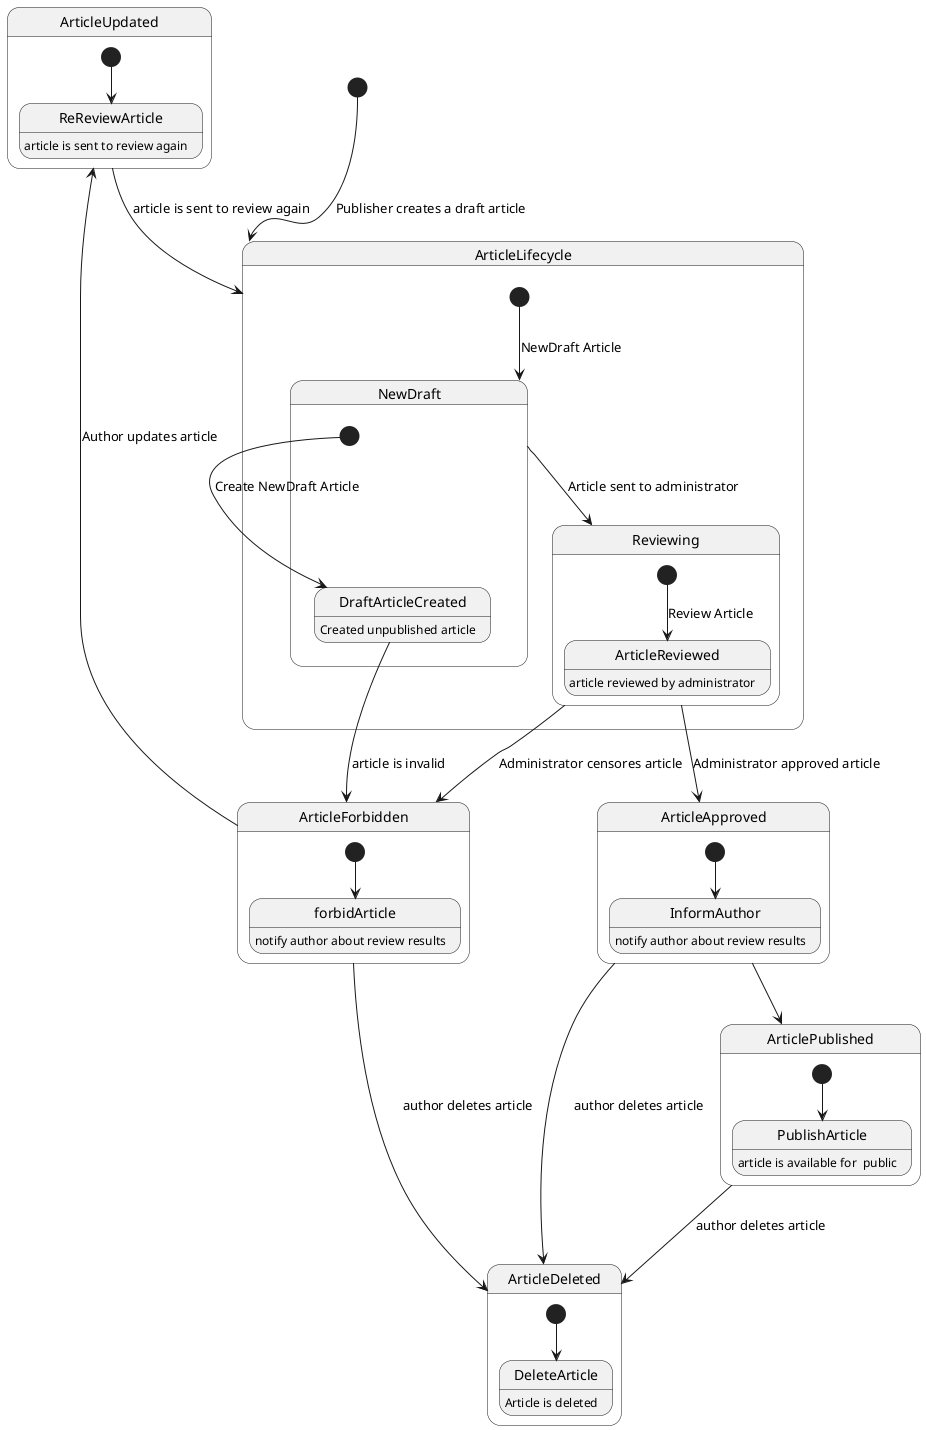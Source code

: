 @startuml
hide empty description

[*] --> ArticleLifecycle: Publisher creates a draft article

state ArticleLifecycle {
  [*] --> NewDraft : NewDraft Article
  NewDraft --> Reviewing : Article sent to administrator
}
state ArticleForbidden {
[*] --> forbidArticle
forbidArticle: notify author about review results
}
state NewDraft {
  [*] --> DraftArticleCreated : Create NewDraft Article
DraftArticleCreated: Created unpublished article
}
state Reviewing {
  [*] --> ArticleReviewed: Review Article
  ArticleReviewed: article reviewed by administrator
}

state ArticleApproved {
[*] --> InformAuthor
InformAuthor: notify author about review results
}




state ArticlePublished {
[*] --> PublishArticle
PublishArticle: article is available for  public
}
DraftArticleCreated --> ArticleForbidden : article is invalid
Reviewing --> ArticleForbidden: Administrator censores article
Reviewing -down-> ArticleApproved : Administrator approved article

ArticleApproved --> ArticlePublished

state ArticleUpdated {
[*] --> ReReviewArticle
ReReviewArticle: article is sent to review again
}
ArticleForbidden -up-> ArticleUpdated : Author updates article
ArticleUpdated --> ArticleLifecycle : article is sent to review again

state ArticleDeleted {
[*] --> DeleteArticle
DeleteArticle: Article is deleted
}
ArticleApproved --> ArticleDeleted: author deletes article
ArticlePublished --> ArticleDeleted: author deletes article
ArticleForbidden --> ArticleDeleted: author deletes article
@enduml